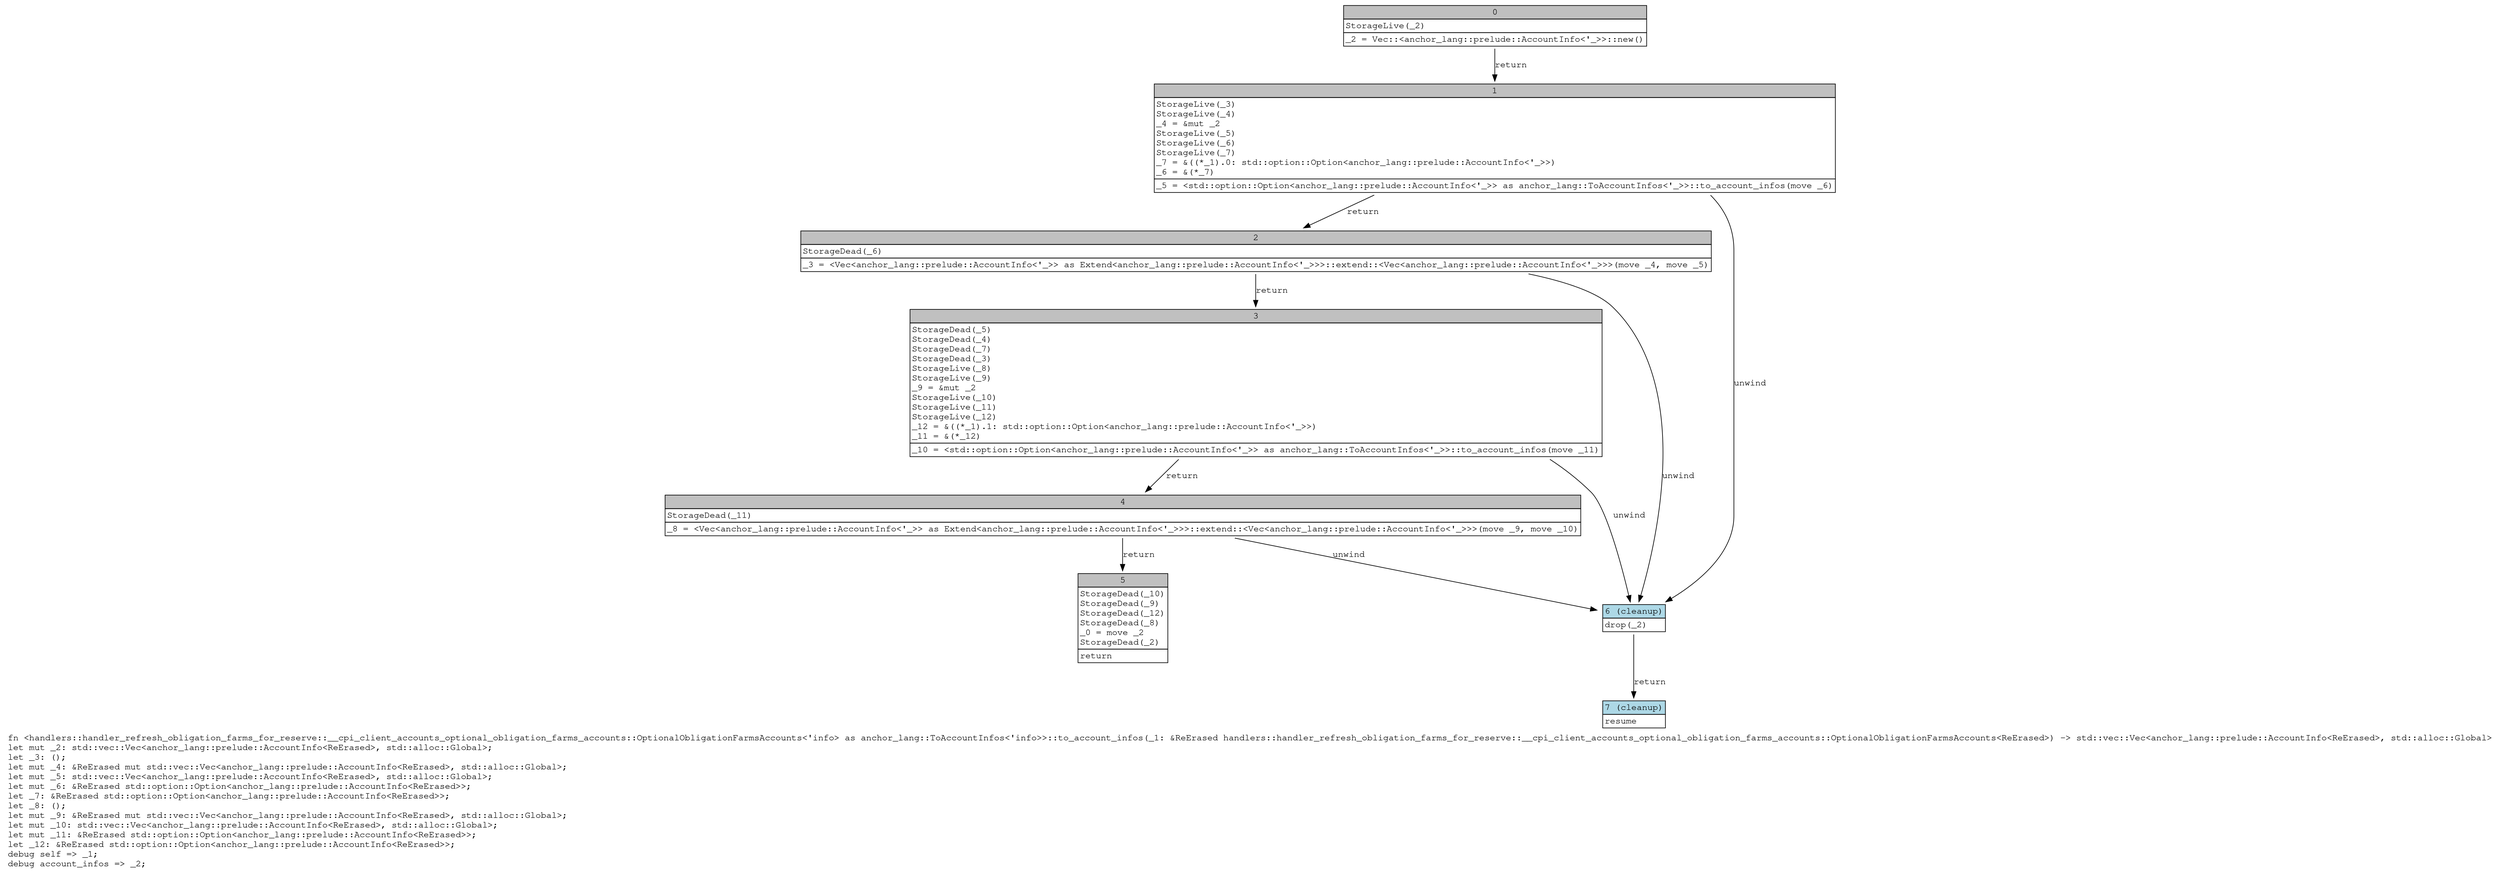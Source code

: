 digraph Mir_0_5169 {
    graph [fontname="Courier, monospace"];
    node [fontname="Courier, monospace"];
    edge [fontname="Courier, monospace"];
    label=<fn &lt;handlers::handler_refresh_obligation_farms_for_reserve::__cpi_client_accounts_optional_obligation_farms_accounts::OptionalObligationFarmsAccounts&lt;'info&gt; as anchor_lang::ToAccountInfos&lt;'info&gt;&gt;::to_account_infos(_1: &amp;ReErased handlers::handler_refresh_obligation_farms_for_reserve::__cpi_client_accounts_optional_obligation_farms_accounts::OptionalObligationFarmsAccounts&lt;ReErased&gt;) -&gt; std::vec::Vec&lt;anchor_lang::prelude::AccountInfo&lt;ReErased&gt;, std::alloc::Global&gt;<br align="left"/>let mut _2: std::vec::Vec&lt;anchor_lang::prelude::AccountInfo&lt;ReErased&gt;, std::alloc::Global&gt;;<br align="left"/>let _3: ();<br align="left"/>let mut _4: &amp;ReErased mut std::vec::Vec&lt;anchor_lang::prelude::AccountInfo&lt;ReErased&gt;, std::alloc::Global&gt;;<br align="left"/>let mut _5: std::vec::Vec&lt;anchor_lang::prelude::AccountInfo&lt;ReErased&gt;, std::alloc::Global&gt;;<br align="left"/>let mut _6: &amp;ReErased std::option::Option&lt;anchor_lang::prelude::AccountInfo&lt;ReErased&gt;&gt;;<br align="left"/>let _7: &amp;ReErased std::option::Option&lt;anchor_lang::prelude::AccountInfo&lt;ReErased&gt;&gt;;<br align="left"/>let _8: ();<br align="left"/>let mut _9: &amp;ReErased mut std::vec::Vec&lt;anchor_lang::prelude::AccountInfo&lt;ReErased&gt;, std::alloc::Global&gt;;<br align="left"/>let mut _10: std::vec::Vec&lt;anchor_lang::prelude::AccountInfo&lt;ReErased&gt;, std::alloc::Global&gt;;<br align="left"/>let mut _11: &amp;ReErased std::option::Option&lt;anchor_lang::prelude::AccountInfo&lt;ReErased&gt;&gt;;<br align="left"/>let _12: &amp;ReErased std::option::Option&lt;anchor_lang::prelude::AccountInfo&lt;ReErased&gt;&gt;;<br align="left"/>debug self =&gt; _1;<br align="left"/>debug account_infos =&gt; _2;<br align="left"/>>;
    bb0__0_5169 [shape="none", label=<<table border="0" cellborder="1" cellspacing="0"><tr><td bgcolor="gray" align="center" colspan="1">0</td></tr><tr><td align="left" balign="left">StorageLive(_2)<br/></td></tr><tr><td align="left">_2 = Vec::&lt;anchor_lang::prelude::AccountInfo&lt;'_&gt;&gt;::new()</td></tr></table>>];
    bb1__0_5169 [shape="none", label=<<table border="0" cellborder="1" cellspacing="0"><tr><td bgcolor="gray" align="center" colspan="1">1</td></tr><tr><td align="left" balign="left">StorageLive(_3)<br/>StorageLive(_4)<br/>_4 = &amp;mut _2<br/>StorageLive(_5)<br/>StorageLive(_6)<br/>StorageLive(_7)<br/>_7 = &amp;((*_1).0: std::option::Option&lt;anchor_lang::prelude::AccountInfo&lt;'_&gt;&gt;)<br/>_6 = &amp;(*_7)<br/></td></tr><tr><td align="left">_5 = &lt;std::option::Option&lt;anchor_lang::prelude::AccountInfo&lt;'_&gt;&gt; as anchor_lang::ToAccountInfos&lt;'_&gt;&gt;::to_account_infos(move _6)</td></tr></table>>];
    bb2__0_5169 [shape="none", label=<<table border="0" cellborder="1" cellspacing="0"><tr><td bgcolor="gray" align="center" colspan="1">2</td></tr><tr><td align="left" balign="left">StorageDead(_6)<br/></td></tr><tr><td align="left">_3 = &lt;Vec&lt;anchor_lang::prelude::AccountInfo&lt;'_&gt;&gt; as Extend&lt;anchor_lang::prelude::AccountInfo&lt;'_&gt;&gt;&gt;::extend::&lt;Vec&lt;anchor_lang::prelude::AccountInfo&lt;'_&gt;&gt;&gt;(move _4, move _5)</td></tr></table>>];
    bb3__0_5169 [shape="none", label=<<table border="0" cellborder="1" cellspacing="0"><tr><td bgcolor="gray" align="center" colspan="1">3</td></tr><tr><td align="left" balign="left">StorageDead(_5)<br/>StorageDead(_4)<br/>StorageDead(_7)<br/>StorageDead(_3)<br/>StorageLive(_8)<br/>StorageLive(_9)<br/>_9 = &amp;mut _2<br/>StorageLive(_10)<br/>StorageLive(_11)<br/>StorageLive(_12)<br/>_12 = &amp;((*_1).1: std::option::Option&lt;anchor_lang::prelude::AccountInfo&lt;'_&gt;&gt;)<br/>_11 = &amp;(*_12)<br/></td></tr><tr><td align="left">_10 = &lt;std::option::Option&lt;anchor_lang::prelude::AccountInfo&lt;'_&gt;&gt; as anchor_lang::ToAccountInfos&lt;'_&gt;&gt;::to_account_infos(move _11)</td></tr></table>>];
    bb4__0_5169 [shape="none", label=<<table border="0" cellborder="1" cellspacing="0"><tr><td bgcolor="gray" align="center" colspan="1">4</td></tr><tr><td align="left" balign="left">StorageDead(_11)<br/></td></tr><tr><td align="left">_8 = &lt;Vec&lt;anchor_lang::prelude::AccountInfo&lt;'_&gt;&gt; as Extend&lt;anchor_lang::prelude::AccountInfo&lt;'_&gt;&gt;&gt;::extend::&lt;Vec&lt;anchor_lang::prelude::AccountInfo&lt;'_&gt;&gt;&gt;(move _9, move _10)</td></tr></table>>];
    bb5__0_5169 [shape="none", label=<<table border="0" cellborder="1" cellspacing="0"><tr><td bgcolor="gray" align="center" colspan="1">5</td></tr><tr><td align="left" balign="left">StorageDead(_10)<br/>StorageDead(_9)<br/>StorageDead(_12)<br/>StorageDead(_8)<br/>_0 = move _2<br/>StorageDead(_2)<br/></td></tr><tr><td align="left">return</td></tr></table>>];
    bb6__0_5169 [shape="none", label=<<table border="0" cellborder="1" cellspacing="0"><tr><td bgcolor="lightblue" align="center" colspan="1">6 (cleanup)</td></tr><tr><td align="left">drop(_2)</td></tr></table>>];
    bb7__0_5169 [shape="none", label=<<table border="0" cellborder="1" cellspacing="0"><tr><td bgcolor="lightblue" align="center" colspan="1">7 (cleanup)</td></tr><tr><td align="left">resume</td></tr></table>>];
    bb0__0_5169 -> bb1__0_5169 [label="return"];
    bb1__0_5169 -> bb2__0_5169 [label="return"];
    bb1__0_5169 -> bb6__0_5169 [label="unwind"];
    bb2__0_5169 -> bb3__0_5169 [label="return"];
    bb2__0_5169 -> bb6__0_5169 [label="unwind"];
    bb3__0_5169 -> bb4__0_5169 [label="return"];
    bb3__0_5169 -> bb6__0_5169 [label="unwind"];
    bb4__0_5169 -> bb5__0_5169 [label="return"];
    bb4__0_5169 -> bb6__0_5169 [label="unwind"];
    bb6__0_5169 -> bb7__0_5169 [label="return"];
}
